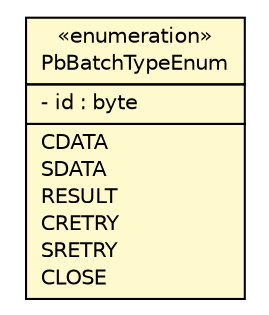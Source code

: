#!/usr/local/bin/dot
#
# Class diagram 
# Generated by UMLGraph version R5_6 (http://www.umlgraph.org/)
#

digraph G {
	edge [fontname="Helvetica",fontsize=10,labelfontname="Helvetica",labelfontsize=10];
	node [fontname="Helvetica",fontsize=10,shape=plaintext];
	nodesep=0.25;
	ranksep=0.5;
	// org.ietf.nea.pb.batch.enums.PbBatchTypeEnum
	c96618 [label=<<table title="org.ietf.nea.pb.batch.enums.PbBatchTypeEnum" border="0" cellborder="1" cellspacing="0" cellpadding="2" port="p" bgcolor="lemonChiffon" href="./PbBatchTypeEnum.html">
		<tr><td><table border="0" cellspacing="0" cellpadding="1">
<tr><td align="center" balign="center"> &#171;enumeration&#187; </td></tr>
<tr><td align="center" balign="center"> PbBatchTypeEnum </td></tr>
		</table></td></tr>
		<tr><td><table border="0" cellspacing="0" cellpadding="1">
<tr><td align="left" balign="left"> - id : byte </td></tr>
		</table></td></tr>
		<tr><td><table border="0" cellspacing="0" cellpadding="1">
<tr><td align="left" balign="left"> CDATA </td></tr>
<tr><td align="left" balign="left"> SDATA </td></tr>
<tr><td align="left" balign="left"> RESULT </td></tr>
<tr><td align="left" balign="left"> CRETRY </td></tr>
<tr><td align="left" balign="left"> SRETRY </td></tr>
<tr><td align="left" balign="left"> CLOSE </td></tr>
		</table></td></tr>
		</table>>, URL="./PbBatchTypeEnum.html", fontname="Helvetica", fontcolor="black", fontsize=10.0];
}

